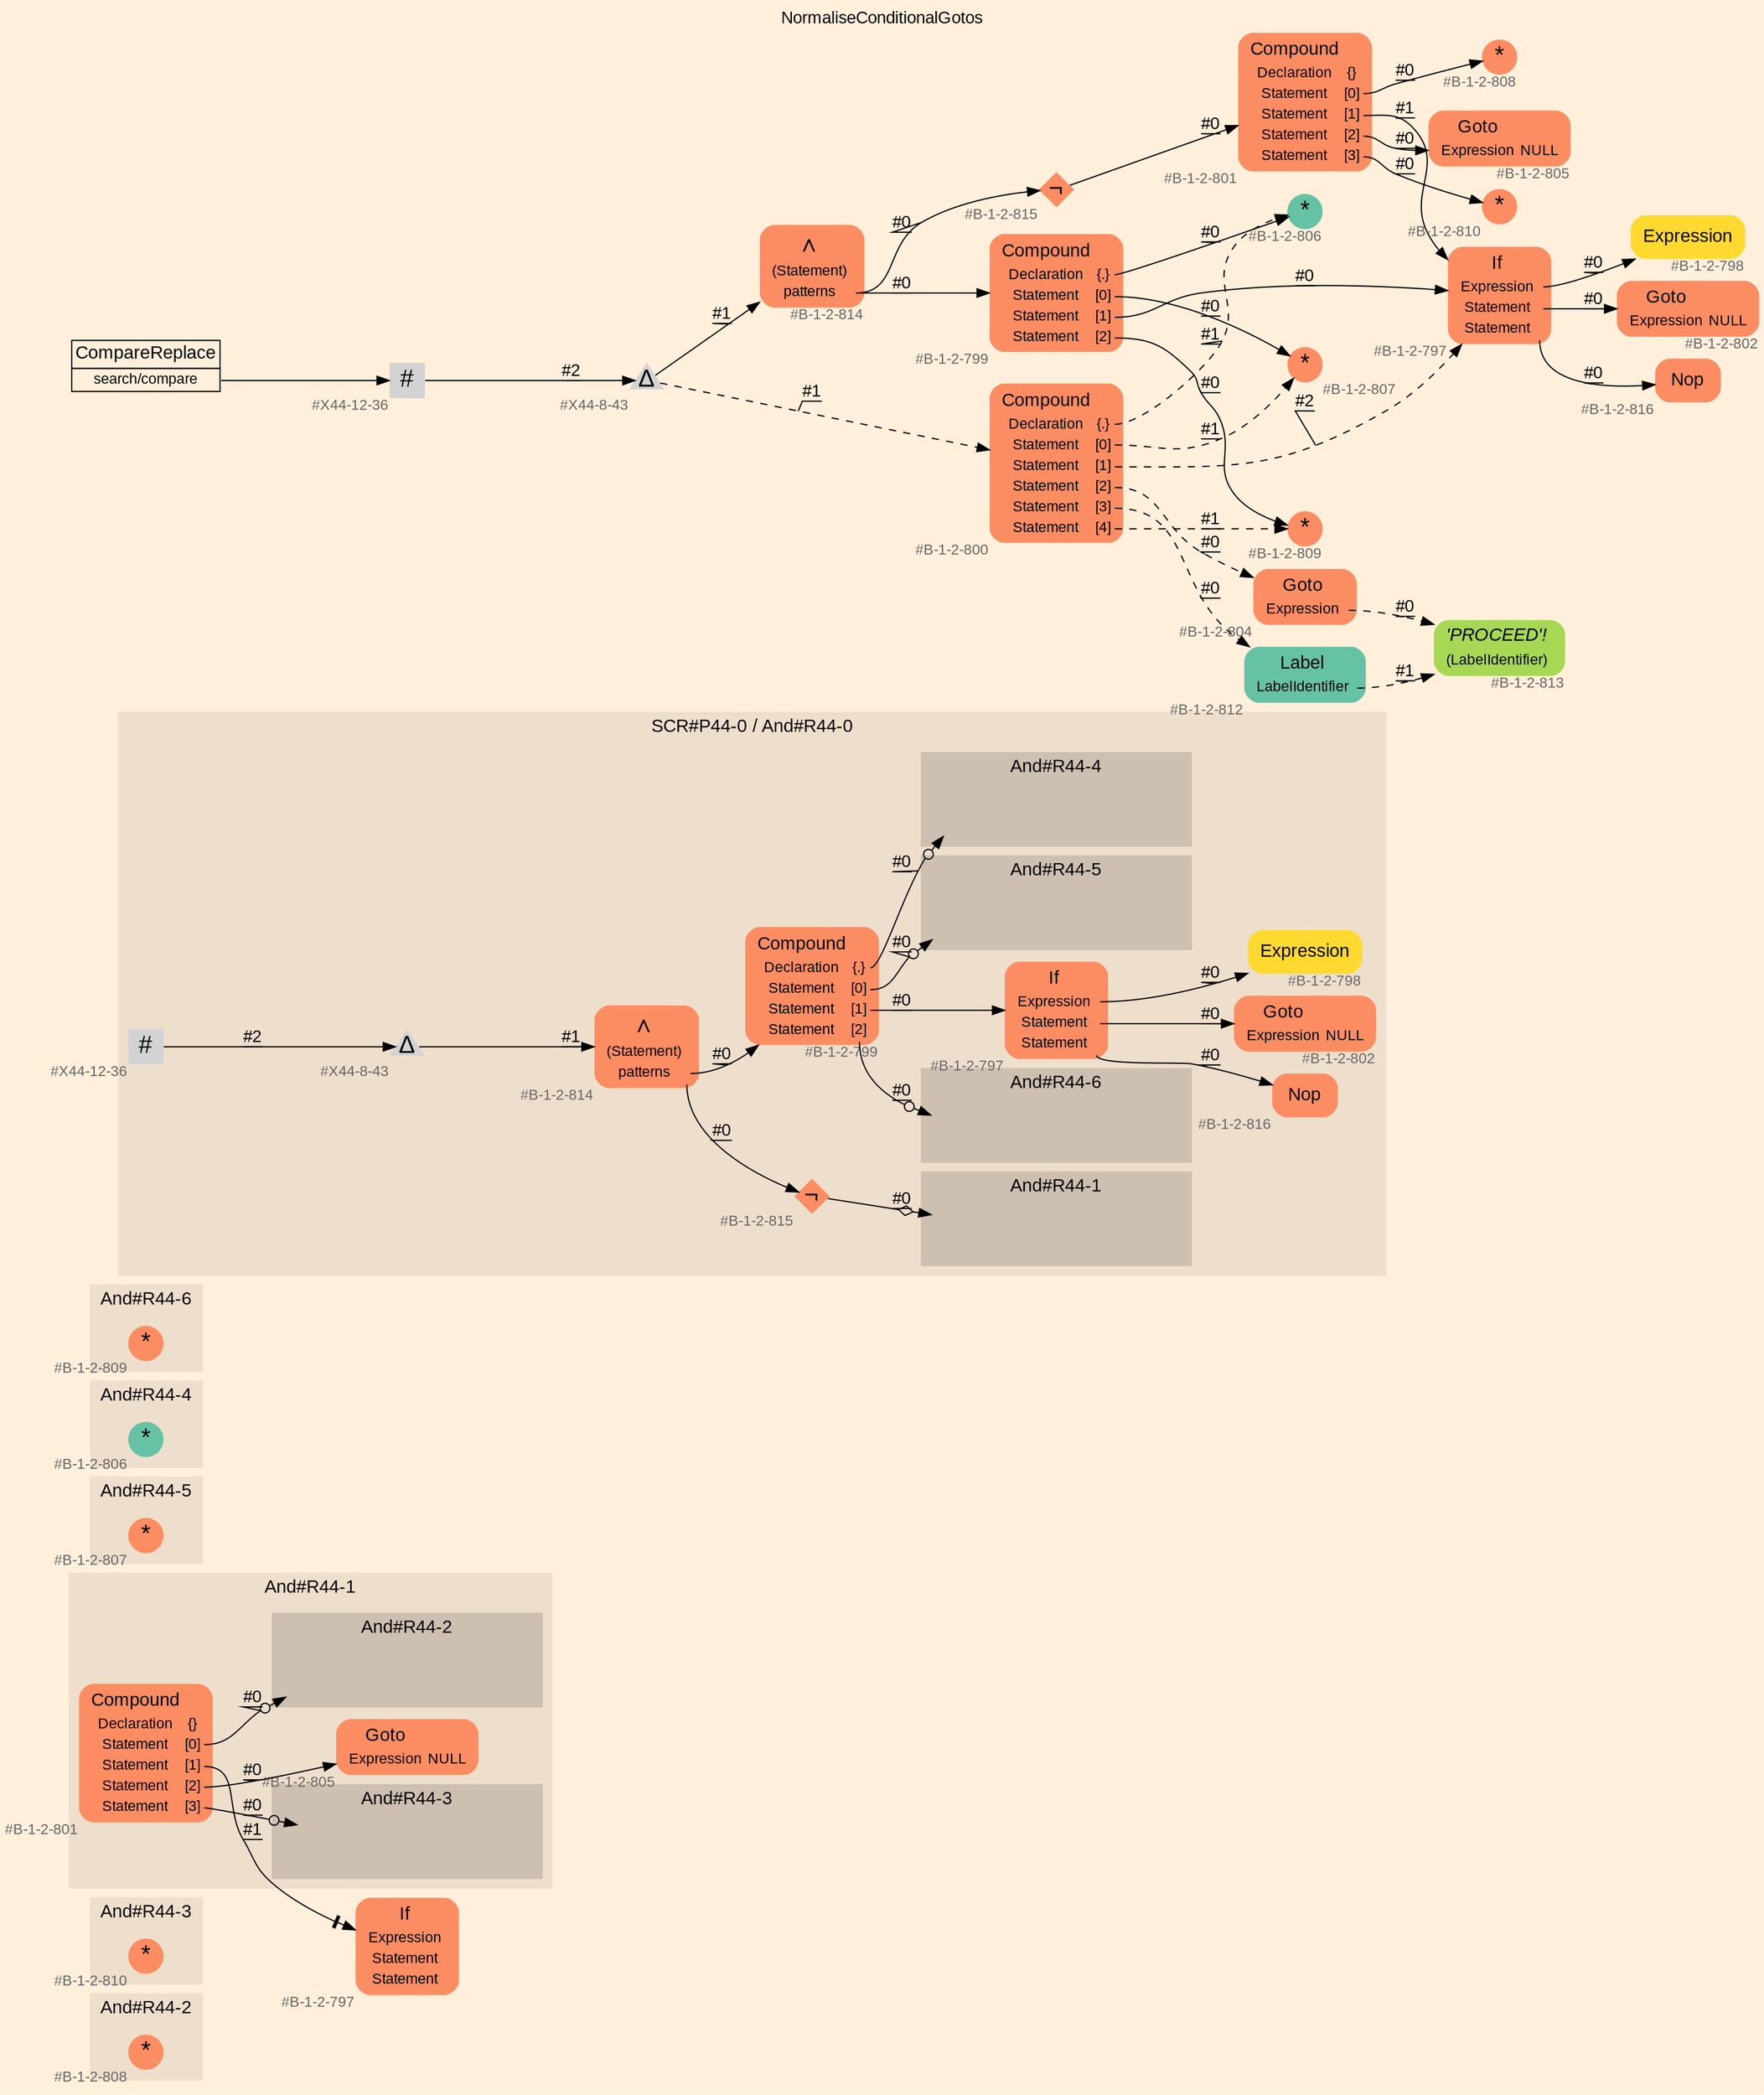 digraph "NormaliseConditionalGotos" {
label = "NormaliseConditionalGotos"
labelloc = t
graph [
    rankdir = "LR"
    ranksep = 0.3
    bgcolor = antiquewhite1
    color = black
    fontcolor = black
    fontname = "Arial"
];
node [
    fontname = "Arial"
];
edge [
    fontname = "Arial"
];

// -------------------- figure And#R44-2 --------------------
// -------- region And#R44-2 ----------
subgraph "clusterAnd#R44-2" {
    label = "And#R44-2"
    style = "filled"
    color = antiquewhite2
    fontsize = "15"
    // -------- block And#R44-2/#B-1-2-808 ----------
    "And#R44-2/#B-1-2-808" [
        fillcolor = "/set28/2"
        xlabel = "#B-1-2-808"
        fontsize = "12"
        fontcolor = grey40
        shape = "circle"
        label = <<FONT COLOR="black" POINT-SIZE="20">*</FONT>>
        style = "filled"
        penwidth = 0.0
        fixedsize = true
        width = 0.4
        height = 0.4
    ];
    
}


// -------------------- figure And#R44-3 --------------------
// -------- region And#R44-3 ----------
subgraph "clusterAnd#R44-3" {
    label = "And#R44-3"
    style = "filled"
    color = antiquewhite2
    fontsize = "15"
    // -------- block And#R44-3/#B-1-2-810 ----------
    "And#R44-3/#B-1-2-810" [
        fillcolor = "/set28/2"
        xlabel = "#B-1-2-810"
        fontsize = "12"
        fontcolor = grey40
        shape = "circle"
        label = <<FONT COLOR="black" POINT-SIZE="20">*</FONT>>
        style = "filled"
        penwidth = 0.0
        fixedsize = true
        width = 0.4
        height = 0.4
    ];
    
}


// -------------------- figure And#R44-1 --------------------
// -------- region And#R44-1 ----------
subgraph "clusterAnd#R44-1" {
    label = "And#R44-1"
    style = "filled"
    color = antiquewhite2
    fontsize = "15"
    // -------- block And#R44-1/#B-1-2-801 ----------
    "And#R44-1/#B-1-2-801" [
        fillcolor = "/set28/2"
        xlabel = "#B-1-2-801"
        fontsize = "12"
        fontcolor = grey40
        shape = "plaintext"
        label = <<TABLE BORDER="0" CELLBORDER="0" CELLSPACING="0">
         <TR><TD><FONT COLOR="black" POINT-SIZE="15">Compound</FONT></TD></TR>
         <TR><TD><FONT COLOR="black" POINT-SIZE="12">Declaration</FONT></TD><TD PORT="port0"><FONT COLOR="black" POINT-SIZE="12">{}</FONT></TD></TR>
         <TR><TD><FONT COLOR="black" POINT-SIZE="12">Statement</FONT></TD><TD PORT="port1"><FONT COLOR="black" POINT-SIZE="12">[0]</FONT></TD></TR>
         <TR><TD><FONT COLOR="black" POINT-SIZE="12">Statement</FONT></TD><TD PORT="port2"><FONT COLOR="black" POINT-SIZE="12">[1]</FONT></TD></TR>
         <TR><TD><FONT COLOR="black" POINT-SIZE="12">Statement</FONT></TD><TD PORT="port3"><FONT COLOR="black" POINT-SIZE="12">[2]</FONT></TD></TR>
         <TR><TD><FONT COLOR="black" POINT-SIZE="12">Statement</FONT></TD><TD PORT="port4"><FONT COLOR="black" POINT-SIZE="12">[3]</FONT></TD></TR>
        </TABLE>>
        style = "rounded,filled"
    ];
    
    // -------- block And#R44-1/#B-1-2-805 ----------
    "And#R44-1/#B-1-2-805" [
        fillcolor = "/set28/2"
        xlabel = "#B-1-2-805"
        fontsize = "12"
        fontcolor = grey40
        shape = "plaintext"
        label = <<TABLE BORDER="0" CELLBORDER="0" CELLSPACING="0">
         <TR><TD><FONT COLOR="black" POINT-SIZE="15">Goto</FONT></TD></TR>
         <TR><TD><FONT COLOR="black" POINT-SIZE="12">Expression</FONT></TD><TD PORT="port0"><FONT COLOR="black" POINT-SIZE="12">NULL</FONT></TD></TR>
        </TABLE>>
        style = "rounded,filled"
    ];
    
    // -------- region And#R44-1/And#R44-2 ----------
    subgraph "clusterAnd#R44-1/And#R44-2" {
        label = "And#R44-2"
        style = "filled"
        color = antiquewhite3
        fontsize = "15"
        // -------- block And#R44-1/And#R44-2/#B-1-2-808 ----------
        "And#R44-1/And#R44-2/#B-1-2-808" [
            fillcolor = "/set28/2"
            xlabel = "#B-1-2-808"
            fontsize = "12"
            fontcolor = grey40
            shape = "none"
            style = "invisible"
        ];
        
    }
    
    // -------- region And#R44-1/And#R44-3 ----------
    subgraph "clusterAnd#R44-1/And#R44-3" {
        label = "And#R44-3"
        style = "filled"
        color = antiquewhite3
        fontsize = "15"
        // -------- block And#R44-1/And#R44-3/#B-1-2-810 ----------
        "And#R44-1/And#R44-3/#B-1-2-810" [
            fillcolor = "/set28/2"
            xlabel = "#B-1-2-810"
            fontsize = "12"
            fontcolor = grey40
            shape = "none"
            style = "invisible"
        ];
        
    }
    
}

// -------- block And#R44-1/#B-1-2-797 ----------
"And#R44-1/#B-1-2-797" [
    fillcolor = "/set28/2"
    xlabel = "#B-1-2-797"
    fontsize = "12"
    fontcolor = grey40
    shape = "plaintext"
    label = <<TABLE BORDER="0" CELLBORDER="0" CELLSPACING="0">
     <TR><TD><FONT COLOR="black" POINT-SIZE="15">If</FONT></TD></TR>
     <TR><TD><FONT COLOR="black" POINT-SIZE="12">Expression</FONT></TD><TD PORT="port0"></TD></TR>
     <TR><TD><FONT COLOR="black" POINT-SIZE="12">Statement</FONT></TD><TD PORT="port1"></TD></TR>
     <TR><TD><FONT COLOR="black" POINT-SIZE="12">Statement</FONT></TD><TD PORT="port2"></TD></TR>
    </TABLE>>
    style = "rounded,filled"
];

"And#R44-1/#B-1-2-801":port1 -> "And#R44-1/And#R44-2/#B-1-2-808" [
    arrowhead="normalnoneodot"
    label = "#0"
    decorate = true
    color = black
    fontcolor = black
];

"And#R44-1/#B-1-2-801":port2 -> "And#R44-1/#B-1-2-797" [
    arrowhead="normalnonetee"
    label = "#1"
    decorate = true
    color = black
    fontcolor = black
];

"And#R44-1/#B-1-2-801":port3 -> "And#R44-1/#B-1-2-805" [
    label = "#0"
    decorate = true
    color = black
    fontcolor = black
];

"And#R44-1/#B-1-2-801":port4 -> "And#R44-1/And#R44-3/#B-1-2-810" [
    arrowhead="normalnoneodot"
    label = "#0"
    decorate = true
    color = black
    fontcolor = black
];


// -------------------- figure And#R44-5 --------------------
// -------- region And#R44-5 ----------
subgraph "clusterAnd#R44-5" {
    label = "And#R44-5"
    style = "filled"
    color = antiquewhite2
    fontsize = "15"
    // -------- block And#R44-5/#B-1-2-807 ----------
    "And#R44-5/#B-1-2-807" [
        fillcolor = "/set28/2"
        xlabel = "#B-1-2-807"
        fontsize = "12"
        fontcolor = grey40
        shape = "circle"
        label = <<FONT COLOR="black" POINT-SIZE="20">*</FONT>>
        style = "filled"
        penwidth = 0.0
        fixedsize = true
        width = 0.4
        height = 0.4
    ];
    
}


// -------------------- figure And#R44-4 --------------------
// -------- region And#R44-4 ----------
subgraph "clusterAnd#R44-4" {
    label = "And#R44-4"
    style = "filled"
    color = antiquewhite2
    fontsize = "15"
    // -------- block And#R44-4/#B-1-2-806 ----------
    "And#R44-4/#B-1-2-806" [
        fillcolor = "/set28/1"
        xlabel = "#B-1-2-806"
        fontsize = "12"
        fontcolor = grey40
        shape = "circle"
        label = <<FONT COLOR="black" POINT-SIZE="20">*</FONT>>
        style = "filled"
        penwidth = 0.0
        fixedsize = true
        width = 0.4
        height = 0.4
    ];
    
}


// -------------------- figure And#R44-6 --------------------
// -------- region And#R44-6 ----------
subgraph "clusterAnd#R44-6" {
    label = "And#R44-6"
    style = "filled"
    color = antiquewhite2
    fontsize = "15"
    // -------- block And#R44-6/#B-1-2-809 ----------
    "And#R44-6/#B-1-2-809" [
        fillcolor = "/set28/2"
        xlabel = "#B-1-2-809"
        fontsize = "12"
        fontcolor = grey40
        shape = "circle"
        label = <<FONT COLOR="black" POINT-SIZE="20">*</FONT>>
        style = "filled"
        penwidth = 0.0
        fixedsize = true
        width = 0.4
        height = 0.4
    ];
    
}


// -------------------- figure And#R44-0 --------------------
// -------- region And#R44-0 ----------
subgraph "clusterAnd#R44-0" {
    label = "SCR#P44-0 / And#R44-0"
    style = "filled"
    color = antiquewhite2
    fontsize = "15"
    // -------- block And#R44-0/#B-1-2-797 ----------
    "And#R44-0/#B-1-2-797" [
        fillcolor = "/set28/2"
        xlabel = "#B-1-2-797"
        fontsize = "12"
        fontcolor = grey40
        shape = "plaintext"
        label = <<TABLE BORDER="0" CELLBORDER="0" CELLSPACING="0">
         <TR><TD><FONT COLOR="black" POINT-SIZE="15">If</FONT></TD></TR>
         <TR><TD><FONT COLOR="black" POINT-SIZE="12">Expression</FONT></TD><TD PORT="port0"></TD></TR>
         <TR><TD><FONT COLOR="black" POINT-SIZE="12">Statement</FONT></TD><TD PORT="port1"></TD></TR>
         <TR><TD><FONT COLOR="black" POINT-SIZE="12">Statement</FONT></TD><TD PORT="port2"></TD></TR>
        </TABLE>>
        style = "rounded,filled"
    ];
    
    // -------- block And#R44-0/#B-1-2-815 ----------
    "And#R44-0/#B-1-2-815" [
        fillcolor = "/set28/2"
        xlabel = "#B-1-2-815"
        fontsize = "12"
        fontcolor = grey40
        shape = "diamond"
        label = <<FONT COLOR="black" POINT-SIZE="20">¬</FONT>>
        style = "filled"
        penwidth = 0.0
        fixedsize = true
        width = 0.4
        height = 0.4
    ];
    
    // -------- block And#R44-0/#B-1-2-798 ----------
    "And#R44-0/#B-1-2-798" [
        fillcolor = "/set28/6"
        xlabel = "#B-1-2-798"
        fontsize = "12"
        fontcolor = grey40
        shape = "plaintext"
        label = <<TABLE BORDER="0" CELLBORDER="0" CELLSPACING="0">
         <TR><TD><FONT COLOR="black" POINT-SIZE="15">Expression</FONT></TD></TR>
        </TABLE>>
        style = "rounded,filled"
    ];
    
    // -------- block And#R44-0/#B-1-2-802 ----------
    "And#R44-0/#B-1-2-802" [
        fillcolor = "/set28/2"
        xlabel = "#B-1-2-802"
        fontsize = "12"
        fontcolor = grey40
        shape = "plaintext"
        label = <<TABLE BORDER="0" CELLBORDER="0" CELLSPACING="0">
         <TR><TD><FONT COLOR="black" POINT-SIZE="15">Goto</FONT></TD></TR>
         <TR><TD><FONT COLOR="black" POINT-SIZE="12">Expression</FONT></TD><TD PORT="port0"><FONT COLOR="black" POINT-SIZE="12">NULL</FONT></TD></TR>
        </TABLE>>
        style = "rounded,filled"
    ];
    
    // -------- block And#R44-0/#B-1-2-799 ----------
    "And#R44-0/#B-1-2-799" [
        fillcolor = "/set28/2"
        xlabel = "#B-1-2-799"
        fontsize = "12"
        fontcolor = grey40
        shape = "plaintext"
        label = <<TABLE BORDER="0" CELLBORDER="0" CELLSPACING="0">
         <TR><TD><FONT COLOR="black" POINT-SIZE="15">Compound</FONT></TD></TR>
         <TR><TD><FONT COLOR="black" POINT-SIZE="12">Declaration</FONT></TD><TD PORT="port0"><FONT COLOR="black" POINT-SIZE="12">{.}</FONT></TD></TR>
         <TR><TD><FONT COLOR="black" POINT-SIZE="12">Statement</FONT></TD><TD PORT="port1"><FONT COLOR="black" POINT-SIZE="12">[0]</FONT></TD></TR>
         <TR><TD><FONT COLOR="black" POINT-SIZE="12">Statement</FONT></TD><TD PORT="port2"><FONT COLOR="black" POINT-SIZE="12">[1]</FONT></TD></TR>
         <TR><TD><FONT COLOR="black" POINT-SIZE="12">Statement</FONT></TD><TD PORT="port3"><FONT COLOR="black" POINT-SIZE="12">[2]</FONT></TD></TR>
        </TABLE>>
        style = "rounded,filled"
    ];
    
    // -------- block And#R44-0/#B-1-2-816 ----------
    "And#R44-0/#B-1-2-816" [
        fillcolor = "/set28/2"
        xlabel = "#B-1-2-816"
        fontsize = "12"
        fontcolor = grey40
        shape = "plaintext"
        label = <<TABLE BORDER="0" CELLBORDER="0" CELLSPACING="0">
         <TR><TD><FONT COLOR="black" POINT-SIZE="15">Nop</FONT></TD></TR>
        </TABLE>>
        style = "rounded,filled"
    ];
    
    // -------- block And#R44-0/#B-1-2-814 ----------
    "And#R44-0/#B-1-2-814" [
        fillcolor = "/set28/2"
        xlabel = "#B-1-2-814"
        fontsize = "12"
        fontcolor = grey40
        shape = "plaintext"
        label = <<TABLE BORDER="0" CELLBORDER="0" CELLSPACING="0">
         <TR><TD><FONT COLOR="black" POINT-SIZE="20">∧</FONT></TD></TR>
         <TR><TD><FONT COLOR="black" POINT-SIZE="12">(Statement)</FONT></TD><TD PORT="port0"></TD></TR>
         <TR><TD><FONT COLOR="black" POINT-SIZE="12">patterns</FONT></TD><TD PORT="port1"></TD></TR>
        </TABLE>>
        style = "rounded,filled"
    ];
    
    // -------- block And#R44-0/#X44-12-36 ----------
    "And#R44-0/#X44-12-36" [
        xlabel = "#X44-12-36"
        fontsize = "12"
        fontcolor = grey40
        shape = "square"
        label = <<FONT COLOR="black" POINT-SIZE="20">#</FONT>>
        style = "filled"
        penwidth = 0.0
        fixedsize = true
        width = 0.4
        height = 0.4
    ];
    
    // -------- block And#R44-0/#X44-8-43 ----------
    "And#R44-0/#X44-8-43" [
        xlabel = "#X44-8-43"
        fontsize = "12"
        fontcolor = grey40
        shape = "triangle"
        label = <<FONT COLOR="black" POINT-SIZE="20">Δ</FONT>>
        style = "filled"
        penwidth = 0.0
        fixedsize = true
        width = 0.4
        height = 0.4
    ];
    
    // -------- region And#R44-0/And#R44-1 ----------
    subgraph "clusterAnd#R44-0/And#R44-1" {
        label = "And#R44-1"
        style = "filled"
        color = antiquewhite3
        fontsize = "15"
        // -------- block And#R44-0/And#R44-1/#B-1-2-801 ----------
        "And#R44-0/And#R44-1/#B-1-2-801" [
            fillcolor = "/set28/2"
            xlabel = "#B-1-2-801"
            fontsize = "12"
            fontcolor = grey40
            shape = "none"
            style = "invisible"
        ];
        
    }
    
    // -------- region And#R44-0/And#R44-4 ----------
    subgraph "clusterAnd#R44-0/And#R44-4" {
        label = "And#R44-4"
        style = "filled"
        color = antiquewhite3
        fontsize = "15"
        // -------- block And#R44-0/And#R44-4/#B-1-2-806 ----------
        "And#R44-0/And#R44-4/#B-1-2-806" [
            fillcolor = "/set28/1"
            xlabel = "#B-1-2-806"
            fontsize = "12"
            fontcolor = grey40
            shape = "none"
            style = "invisible"
        ];
        
    }
    
    // -------- region And#R44-0/And#R44-5 ----------
    subgraph "clusterAnd#R44-0/And#R44-5" {
        label = "And#R44-5"
        style = "filled"
        color = antiquewhite3
        fontsize = "15"
        // -------- block And#R44-0/And#R44-5/#B-1-2-807 ----------
        "And#R44-0/And#R44-5/#B-1-2-807" [
            fillcolor = "/set28/2"
            xlabel = "#B-1-2-807"
            fontsize = "12"
            fontcolor = grey40
            shape = "none"
            style = "invisible"
        ];
        
    }
    
    // -------- region And#R44-0/And#R44-6 ----------
    subgraph "clusterAnd#R44-0/And#R44-6" {
        label = "And#R44-6"
        style = "filled"
        color = antiquewhite3
        fontsize = "15"
        // -------- block And#R44-0/And#R44-6/#B-1-2-809 ----------
        "And#R44-0/And#R44-6/#B-1-2-809" [
            fillcolor = "/set28/2"
            xlabel = "#B-1-2-809"
            fontsize = "12"
            fontcolor = grey40
            shape = "none"
            style = "invisible"
        ];
        
    }
    
}

"And#R44-0/#B-1-2-797":port0 -> "And#R44-0/#B-1-2-798" [
    label = "#0"
    decorate = true
    color = black
    fontcolor = black
];

"And#R44-0/#B-1-2-797":port1 -> "And#R44-0/#B-1-2-802" [
    label = "#0"
    decorate = true
    color = black
    fontcolor = black
];

"And#R44-0/#B-1-2-797":port2 -> "And#R44-0/#B-1-2-816" [
    label = "#0"
    decorate = true
    color = black
    fontcolor = black
];

"And#R44-0/#B-1-2-815" -> "And#R44-0/And#R44-1/#B-1-2-801" [
    arrowhead="normalnoneodiamond"
    label = "#0"
    decorate = true
    color = black
    fontcolor = black
];

"And#R44-0/#B-1-2-799":port0 -> "And#R44-0/And#R44-4/#B-1-2-806" [
    arrowhead="normalnoneodot"
    label = "#0"
    decorate = true
    color = black
    fontcolor = black
];

"And#R44-0/#B-1-2-799":port1 -> "And#R44-0/And#R44-5/#B-1-2-807" [
    arrowhead="normalnoneodot"
    label = "#0"
    decorate = true
    color = black
    fontcolor = black
];

"And#R44-0/#B-1-2-799":port2 -> "And#R44-0/#B-1-2-797" [
    label = "#0"
    decorate = true
    color = black
    fontcolor = black
];

"And#R44-0/#B-1-2-799":port3 -> "And#R44-0/And#R44-6/#B-1-2-809" [
    arrowhead="normalnoneodot"
    label = "#0"
    decorate = true
    color = black
    fontcolor = black
];

"And#R44-0/#B-1-2-814":port1 -> "And#R44-0/#B-1-2-799" [
    label = "#0"
    decorate = true
    color = black
    fontcolor = black
];

"And#R44-0/#B-1-2-814":port1 -> "And#R44-0/#B-1-2-815" [
    label = "#0"
    decorate = true
    color = black
    fontcolor = black
];

"And#R44-0/#X44-12-36" -> "And#R44-0/#X44-8-43" [
    label = "#2"
    decorate = true
    color = black
    fontcolor = black
];

"And#R44-0/#X44-8-43" -> "And#R44-0/#B-1-2-814" [
    label = "#1"
    decorate = true
    color = black
    fontcolor = black
];


// -------------------- transformation figure --------------------
// -------- block CR#X44-10-44 ----------
"CR#X44-10-44" [
    fillcolor = antiquewhite1
    fontsize = "12"
    fontcolor = grey40
    shape = "plaintext"
    label = <<TABLE BORDER="0" CELLBORDER="1" CELLSPACING="0">
     <TR><TD><FONT COLOR="black" POINT-SIZE="15">CompareReplace</FONT></TD></TR>
     <TR><TD PORT="port0"><FONT COLOR="black" POINT-SIZE="12">search/compare</FONT></TD></TR>
    </TABLE>>
    style = "filled"
    color = black
];

// -------- block #X44-12-36 ----------
"#X44-12-36" [
    xlabel = "#X44-12-36"
    fontsize = "12"
    fontcolor = grey40
    shape = "square"
    label = <<FONT COLOR="black" POINT-SIZE="20">#</FONT>>
    style = "filled"
    penwidth = 0.0
    fixedsize = true
    width = 0.4
    height = 0.4
];

// -------- block #X44-8-43 ----------
"#X44-8-43" [
    xlabel = "#X44-8-43"
    fontsize = "12"
    fontcolor = grey40
    shape = "triangle"
    label = <<FONT COLOR="black" POINT-SIZE="20">Δ</FONT>>
    style = "filled"
    penwidth = 0.0
    fixedsize = true
    width = 0.4
    height = 0.4
];

// -------- block #B-1-2-814 ----------
"#B-1-2-814" [
    fillcolor = "/set28/2"
    xlabel = "#B-1-2-814"
    fontsize = "12"
    fontcolor = grey40
    shape = "plaintext"
    label = <<TABLE BORDER="0" CELLBORDER="0" CELLSPACING="0">
     <TR><TD><FONT COLOR="black" POINT-SIZE="20">∧</FONT></TD></TR>
     <TR><TD><FONT COLOR="black" POINT-SIZE="12">(Statement)</FONT></TD><TD PORT="port0"></TD></TR>
     <TR><TD><FONT COLOR="black" POINT-SIZE="12">patterns</FONT></TD><TD PORT="port1"></TD></TR>
    </TABLE>>
    style = "rounded,filled"
];

// -------- block #B-1-2-799 ----------
"#B-1-2-799" [
    fillcolor = "/set28/2"
    xlabel = "#B-1-2-799"
    fontsize = "12"
    fontcolor = grey40
    shape = "plaintext"
    label = <<TABLE BORDER="0" CELLBORDER="0" CELLSPACING="0">
     <TR><TD><FONT COLOR="black" POINT-SIZE="15">Compound</FONT></TD></TR>
     <TR><TD><FONT COLOR="black" POINT-SIZE="12">Declaration</FONT></TD><TD PORT="port0"><FONT COLOR="black" POINT-SIZE="12">{.}</FONT></TD></TR>
     <TR><TD><FONT COLOR="black" POINT-SIZE="12">Statement</FONT></TD><TD PORT="port1"><FONT COLOR="black" POINT-SIZE="12">[0]</FONT></TD></TR>
     <TR><TD><FONT COLOR="black" POINT-SIZE="12">Statement</FONT></TD><TD PORT="port2"><FONT COLOR="black" POINT-SIZE="12">[1]</FONT></TD></TR>
     <TR><TD><FONT COLOR="black" POINT-SIZE="12">Statement</FONT></TD><TD PORT="port3"><FONT COLOR="black" POINT-SIZE="12">[2]</FONT></TD></TR>
    </TABLE>>
    style = "rounded,filled"
];

// -------- block #B-1-2-806 ----------
"#B-1-2-806" [
    fillcolor = "/set28/1"
    xlabel = "#B-1-2-806"
    fontsize = "12"
    fontcolor = grey40
    shape = "circle"
    label = <<FONT COLOR="black" POINT-SIZE="20">*</FONT>>
    style = "filled"
    penwidth = 0.0
    fixedsize = true
    width = 0.4
    height = 0.4
];

// -------- block #B-1-2-807 ----------
"#B-1-2-807" [
    fillcolor = "/set28/2"
    xlabel = "#B-1-2-807"
    fontsize = "12"
    fontcolor = grey40
    shape = "circle"
    label = <<FONT COLOR="black" POINT-SIZE="20">*</FONT>>
    style = "filled"
    penwidth = 0.0
    fixedsize = true
    width = 0.4
    height = 0.4
];

// -------- block #B-1-2-797 ----------
"#B-1-2-797" [
    fillcolor = "/set28/2"
    xlabel = "#B-1-2-797"
    fontsize = "12"
    fontcolor = grey40
    shape = "plaintext"
    label = <<TABLE BORDER="0" CELLBORDER="0" CELLSPACING="0">
     <TR><TD><FONT COLOR="black" POINT-SIZE="15">If</FONT></TD></TR>
     <TR><TD><FONT COLOR="black" POINT-SIZE="12">Expression</FONT></TD><TD PORT="port0"></TD></TR>
     <TR><TD><FONT COLOR="black" POINT-SIZE="12">Statement</FONT></TD><TD PORT="port1"></TD></TR>
     <TR><TD><FONT COLOR="black" POINT-SIZE="12">Statement</FONT></TD><TD PORT="port2"></TD></TR>
    </TABLE>>
    style = "rounded,filled"
];

// -------- block #B-1-2-798 ----------
"#B-1-2-798" [
    fillcolor = "/set28/6"
    xlabel = "#B-1-2-798"
    fontsize = "12"
    fontcolor = grey40
    shape = "plaintext"
    label = <<TABLE BORDER="0" CELLBORDER="0" CELLSPACING="0">
     <TR><TD><FONT COLOR="black" POINT-SIZE="15">Expression</FONT></TD></TR>
    </TABLE>>
    style = "rounded,filled"
];

// -------- block #B-1-2-802 ----------
"#B-1-2-802" [
    fillcolor = "/set28/2"
    xlabel = "#B-1-2-802"
    fontsize = "12"
    fontcolor = grey40
    shape = "plaintext"
    label = <<TABLE BORDER="0" CELLBORDER="0" CELLSPACING="0">
     <TR><TD><FONT COLOR="black" POINT-SIZE="15">Goto</FONT></TD></TR>
     <TR><TD><FONT COLOR="black" POINT-SIZE="12">Expression</FONT></TD><TD PORT="port0"><FONT COLOR="black" POINT-SIZE="12">NULL</FONT></TD></TR>
    </TABLE>>
    style = "rounded,filled"
];

// -------- block #B-1-2-816 ----------
"#B-1-2-816" [
    fillcolor = "/set28/2"
    xlabel = "#B-1-2-816"
    fontsize = "12"
    fontcolor = grey40
    shape = "plaintext"
    label = <<TABLE BORDER="0" CELLBORDER="0" CELLSPACING="0">
     <TR><TD><FONT COLOR="black" POINT-SIZE="15">Nop</FONT></TD></TR>
    </TABLE>>
    style = "rounded,filled"
];

// -------- block #B-1-2-809 ----------
"#B-1-2-809" [
    fillcolor = "/set28/2"
    xlabel = "#B-1-2-809"
    fontsize = "12"
    fontcolor = grey40
    shape = "circle"
    label = <<FONT COLOR="black" POINT-SIZE="20">*</FONT>>
    style = "filled"
    penwidth = 0.0
    fixedsize = true
    width = 0.4
    height = 0.4
];

// -------- block #B-1-2-815 ----------
"#B-1-2-815" [
    fillcolor = "/set28/2"
    xlabel = "#B-1-2-815"
    fontsize = "12"
    fontcolor = grey40
    shape = "diamond"
    label = <<FONT COLOR="black" POINT-SIZE="20">¬</FONT>>
    style = "filled"
    penwidth = 0.0
    fixedsize = true
    width = 0.4
    height = 0.4
];

// -------- block #B-1-2-801 ----------
"#B-1-2-801" [
    fillcolor = "/set28/2"
    xlabel = "#B-1-2-801"
    fontsize = "12"
    fontcolor = grey40
    shape = "plaintext"
    label = <<TABLE BORDER="0" CELLBORDER="0" CELLSPACING="0">
     <TR><TD><FONT COLOR="black" POINT-SIZE="15">Compound</FONT></TD></TR>
     <TR><TD><FONT COLOR="black" POINT-SIZE="12">Declaration</FONT></TD><TD PORT="port0"><FONT COLOR="black" POINT-SIZE="12">{}</FONT></TD></TR>
     <TR><TD><FONT COLOR="black" POINT-SIZE="12">Statement</FONT></TD><TD PORT="port1"><FONT COLOR="black" POINT-SIZE="12">[0]</FONT></TD></TR>
     <TR><TD><FONT COLOR="black" POINT-SIZE="12">Statement</FONT></TD><TD PORT="port2"><FONT COLOR="black" POINT-SIZE="12">[1]</FONT></TD></TR>
     <TR><TD><FONT COLOR="black" POINT-SIZE="12">Statement</FONT></TD><TD PORT="port3"><FONT COLOR="black" POINT-SIZE="12">[2]</FONT></TD></TR>
     <TR><TD><FONT COLOR="black" POINT-SIZE="12">Statement</FONT></TD><TD PORT="port4"><FONT COLOR="black" POINT-SIZE="12">[3]</FONT></TD></TR>
    </TABLE>>
    style = "rounded,filled"
];

// -------- block #B-1-2-808 ----------
"#B-1-2-808" [
    fillcolor = "/set28/2"
    xlabel = "#B-1-2-808"
    fontsize = "12"
    fontcolor = grey40
    shape = "circle"
    label = <<FONT COLOR="black" POINT-SIZE="20">*</FONT>>
    style = "filled"
    penwidth = 0.0
    fixedsize = true
    width = 0.4
    height = 0.4
];

// -------- block #B-1-2-805 ----------
"#B-1-2-805" [
    fillcolor = "/set28/2"
    xlabel = "#B-1-2-805"
    fontsize = "12"
    fontcolor = grey40
    shape = "plaintext"
    label = <<TABLE BORDER="0" CELLBORDER="0" CELLSPACING="0">
     <TR><TD><FONT COLOR="black" POINT-SIZE="15">Goto</FONT></TD></TR>
     <TR><TD><FONT COLOR="black" POINT-SIZE="12">Expression</FONT></TD><TD PORT="port0"><FONT COLOR="black" POINT-SIZE="12">NULL</FONT></TD></TR>
    </TABLE>>
    style = "rounded,filled"
];

// -------- block #B-1-2-810 ----------
"#B-1-2-810" [
    fillcolor = "/set28/2"
    xlabel = "#B-1-2-810"
    fontsize = "12"
    fontcolor = grey40
    shape = "circle"
    label = <<FONT COLOR="black" POINT-SIZE="20">*</FONT>>
    style = "filled"
    penwidth = 0.0
    fixedsize = true
    width = 0.4
    height = 0.4
];

// -------- block #B-1-2-800 ----------
"#B-1-2-800" [
    fillcolor = "/set28/2"
    xlabel = "#B-1-2-800"
    fontsize = "12"
    fontcolor = grey40
    shape = "plaintext"
    label = <<TABLE BORDER="0" CELLBORDER="0" CELLSPACING="0">
     <TR><TD><FONT COLOR="black" POINT-SIZE="15">Compound</FONT></TD></TR>
     <TR><TD><FONT COLOR="black" POINT-SIZE="12">Declaration</FONT></TD><TD PORT="port0"><FONT COLOR="black" POINT-SIZE="12">{.}</FONT></TD></TR>
     <TR><TD><FONT COLOR="black" POINT-SIZE="12">Statement</FONT></TD><TD PORT="port1"><FONT COLOR="black" POINT-SIZE="12">[0]</FONT></TD></TR>
     <TR><TD><FONT COLOR="black" POINT-SIZE="12">Statement</FONT></TD><TD PORT="port2"><FONT COLOR="black" POINT-SIZE="12">[1]</FONT></TD></TR>
     <TR><TD><FONT COLOR="black" POINT-SIZE="12">Statement</FONT></TD><TD PORT="port3"><FONT COLOR="black" POINT-SIZE="12">[2]</FONT></TD></TR>
     <TR><TD><FONT COLOR="black" POINT-SIZE="12">Statement</FONT></TD><TD PORT="port4"><FONT COLOR="black" POINT-SIZE="12">[3]</FONT></TD></TR>
     <TR><TD><FONT COLOR="black" POINT-SIZE="12">Statement</FONT></TD><TD PORT="port5"><FONT COLOR="black" POINT-SIZE="12">[4]</FONT></TD></TR>
    </TABLE>>
    style = "rounded,filled"
];

// -------- block #B-1-2-804 ----------
"#B-1-2-804" [
    fillcolor = "/set28/2"
    xlabel = "#B-1-2-804"
    fontsize = "12"
    fontcolor = grey40
    shape = "plaintext"
    label = <<TABLE BORDER="0" CELLBORDER="0" CELLSPACING="0">
     <TR><TD><FONT COLOR="black" POINT-SIZE="15">Goto</FONT></TD></TR>
     <TR><TD><FONT COLOR="black" POINT-SIZE="12">Expression</FONT></TD><TD PORT="port0"></TD></TR>
    </TABLE>>
    style = "rounded,filled"
];

// -------- block #B-1-2-813 ----------
"#B-1-2-813" [
    fillcolor = "/set28/5"
    xlabel = "#B-1-2-813"
    fontsize = "12"
    fontcolor = grey40
    shape = "plaintext"
    label = <<TABLE BORDER="0" CELLBORDER="0" CELLSPACING="0">
     <TR><TD><FONT COLOR="black" POINT-SIZE="15"><I>'PROCEED'!</I></FONT></TD></TR>
     <TR><TD><FONT COLOR="black" POINT-SIZE="12">(LabelIdentifier)</FONT></TD><TD PORT="port0"></TD></TR>
    </TABLE>>
    style = "rounded,filled"
];

// -------- block #B-1-2-812 ----------
"#B-1-2-812" [
    fillcolor = "/set28/1"
    xlabel = "#B-1-2-812"
    fontsize = "12"
    fontcolor = grey40
    shape = "plaintext"
    label = <<TABLE BORDER="0" CELLBORDER="0" CELLSPACING="0">
     <TR><TD><FONT COLOR="black" POINT-SIZE="15">Label</FONT></TD></TR>
     <TR><TD><FONT COLOR="black" POINT-SIZE="12">LabelIdentifier</FONT></TD><TD PORT="port0"></TD></TR>
    </TABLE>>
    style = "rounded,filled"
];

"CR#X44-10-44":port0 -> "#X44-12-36" [
    label = ""
    decorate = true
    color = black
    fontcolor = black
];

"#X44-12-36" -> "#X44-8-43" [
    label = "#2"
    decorate = true
    color = black
    fontcolor = black
];

"#X44-8-43" -> "#B-1-2-814" [
    label = "#1"
    decorate = true
    color = black
    fontcolor = black
];

"#X44-8-43" -> "#B-1-2-800" [
    style="dashed"
    label = "#1"
    decorate = true
    color = black
    fontcolor = black
];

"#B-1-2-814":port1 -> "#B-1-2-799" [
    label = "#0"
    decorate = true
    color = black
    fontcolor = black
];

"#B-1-2-814":port1 -> "#B-1-2-815" [
    label = "#0"
    decorate = true
    color = black
    fontcolor = black
];

"#B-1-2-799":port0 -> "#B-1-2-806" [
    label = "#0"
    decorate = true
    color = black
    fontcolor = black
];

"#B-1-2-799":port1 -> "#B-1-2-807" [
    label = "#0"
    decorate = true
    color = black
    fontcolor = black
];

"#B-1-2-799":port2 -> "#B-1-2-797" [
    label = "#0"
    decorate = true
    color = black
    fontcolor = black
];

"#B-1-2-799":port3 -> "#B-1-2-809" [
    label = "#0"
    decorate = true
    color = black
    fontcolor = black
];

"#B-1-2-797":port0 -> "#B-1-2-798" [
    label = "#0"
    decorate = true
    color = black
    fontcolor = black
];

"#B-1-2-797":port1 -> "#B-1-2-802" [
    label = "#0"
    decorate = true
    color = black
    fontcolor = black
];

"#B-1-2-797":port2 -> "#B-1-2-816" [
    label = "#0"
    decorate = true
    color = black
    fontcolor = black
];

"#B-1-2-815" -> "#B-1-2-801" [
    label = "#0"
    decorate = true
    color = black
    fontcolor = black
];

"#B-1-2-801":port1 -> "#B-1-2-808" [
    label = "#0"
    decorate = true
    color = black
    fontcolor = black
];

"#B-1-2-801":port2 -> "#B-1-2-797" [
    label = "#1"
    decorate = true
    color = black
    fontcolor = black
];

"#B-1-2-801":port3 -> "#B-1-2-805" [
    label = "#0"
    decorate = true
    color = black
    fontcolor = black
];

"#B-1-2-801":port4 -> "#B-1-2-810" [
    label = "#0"
    decorate = true
    color = black
    fontcolor = black
];

"#B-1-2-800":port0 -> "#B-1-2-806" [
    style="dashed"
    label = "#1"
    decorate = true
    color = black
    fontcolor = black
];

"#B-1-2-800":port1 -> "#B-1-2-807" [
    style="dashed"
    label = "#1"
    decorate = true
    color = black
    fontcolor = black
];

"#B-1-2-800":port2 -> "#B-1-2-797" [
    style="dashed"
    label = "#2"
    decorate = true
    color = black
    fontcolor = black
];

"#B-1-2-800":port3 -> "#B-1-2-804" [
    style="dashed"
    label = "#0"
    decorate = true
    color = black
    fontcolor = black
];

"#B-1-2-800":port4 -> "#B-1-2-812" [
    style="dashed"
    label = "#0"
    decorate = true
    color = black
    fontcolor = black
];

"#B-1-2-800":port5 -> "#B-1-2-809" [
    style="dashed"
    label = "#1"
    decorate = true
    color = black
    fontcolor = black
];

"#B-1-2-804":port0 -> "#B-1-2-813" [
    style="dashed"
    label = "#0"
    decorate = true
    color = black
    fontcolor = black
];

"#B-1-2-812":port0 -> "#B-1-2-813" [
    style="dashed"
    label = "#1"
    decorate = true
    color = black
    fontcolor = black
];


}
